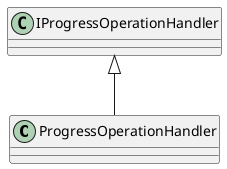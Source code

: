 @startuml
class ProgressOperationHandler {
}
IProgressOperationHandler <|-- ProgressOperationHandler
@enduml
